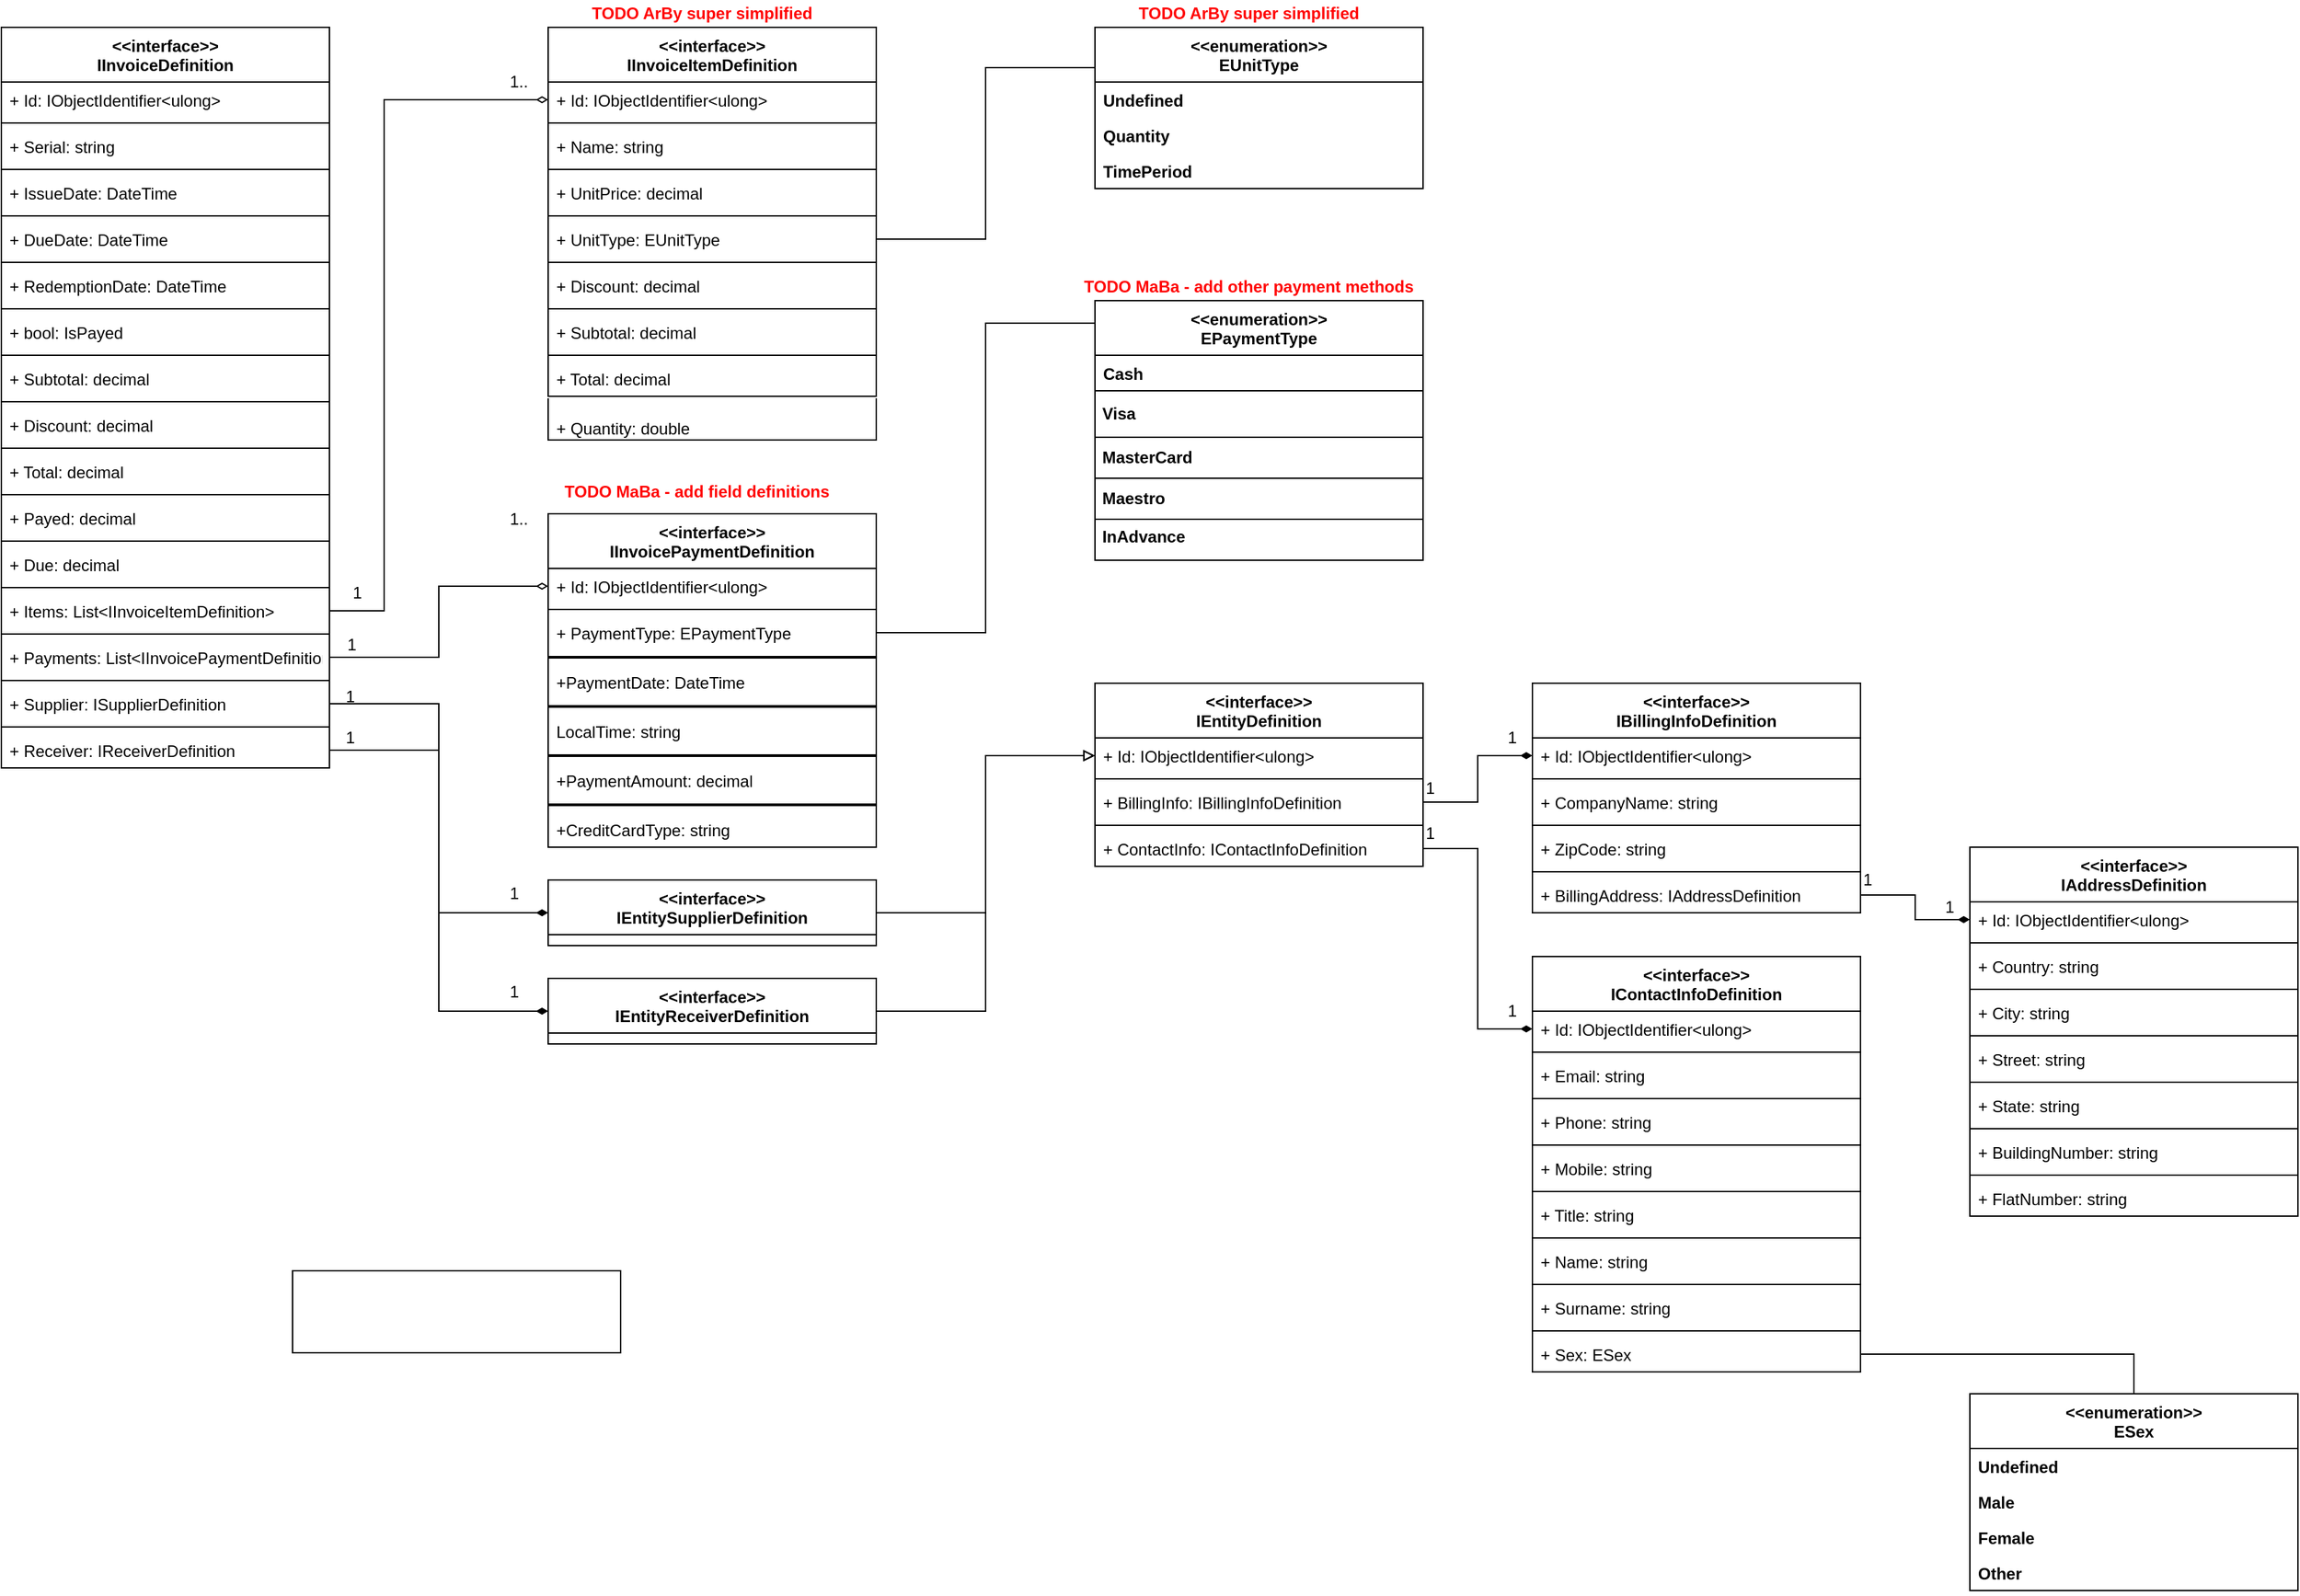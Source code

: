 <mxfile version="12.3.8" type="device" pages="1"><diagram id="HTCyNAuGH1eSI3Pylx6V" name="Page-1"><mxGraphModel dx="1422" dy="794" grid="1" gridSize="10" guides="1" tooltips="1" connect="1" arrows="1" fold="1" page="1" pageScale="1" pageWidth="827" pageHeight="1169" math="0" shadow="0"><root><mxCell id="0"/><mxCell id="1" parent="0"/><mxCell id="UdGlU49zSVN7wdz5FkX1-1" value="&lt;&lt;interface&gt;&gt;&#10;IInvoiceDefinition" style="swimlane;fontStyle=1;align=center;verticalAlign=top;childLayout=stackLayout;horizontal=1;startSize=40;horizontalStack=0;resizeParent=1;resizeParentMax=0;resizeLast=0;collapsible=1;marginBottom=0;" parent="1" vertex="1"><mxGeometry x="80" y="80" width="240" height="542" as="geometry"/></mxCell><mxCell id="UdGlU49zSVN7wdz5FkX1-2" value="+ Id: IObjectIdentifier&lt;ulong&gt;" style="text;strokeColor=none;fillColor=none;align=left;verticalAlign=top;spacingLeft=4;spacingRight=4;overflow=hidden;rotatable=0;points=[[0,0.5],[1,0.5]];portConstraint=eastwest;" parent="UdGlU49zSVN7wdz5FkX1-1" vertex="1"><mxGeometry y="40" width="240" height="26" as="geometry"/></mxCell><mxCell id="UdGlU49zSVN7wdz5FkX1-3" value="" style="line;strokeWidth=1;fillColor=none;align=left;verticalAlign=middle;spacingTop=-1;spacingLeft=3;spacingRight=3;rotatable=0;labelPosition=right;points=[];portConstraint=eastwest;" parent="UdGlU49zSVN7wdz5FkX1-1" vertex="1"><mxGeometry y="66" width="240" height="8" as="geometry"/></mxCell><mxCell id="UdGlU49zSVN7wdz5FkX1-4" value="+ Serial: string" style="text;strokeColor=none;fillColor=none;align=left;verticalAlign=top;spacingLeft=4;spacingRight=4;overflow=hidden;rotatable=0;points=[[0,0.5],[1,0.5]];portConstraint=eastwest;" parent="UdGlU49zSVN7wdz5FkX1-1" vertex="1"><mxGeometry y="74" width="240" height="26" as="geometry"/></mxCell><mxCell id="UdGlU49zSVN7wdz5FkX1-8" value="" style="line;strokeWidth=1;fillColor=none;align=left;verticalAlign=middle;spacingTop=-1;spacingLeft=3;spacingRight=3;rotatable=0;labelPosition=right;points=[];portConstraint=eastwest;" parent="UdGlU49zSVN7wdz5FkX1-1" vertex="1"><mxGeometry y="100" width="240" height="8" as="geometry"/></mxCell><mxCell id="UdGlU49zSVN7wdz5FkX1-7" value="+ IssueDate: DateTime" style="text;strokeColor=none;fillColor=none;align=left;verticalAlign=top;spacingLeft=4;spacingRight=4;overflow=hidden;rotatable=0;points=[[0,0.5],[1,0.5]];portConstraint=eastwest;" parent="UdGlU49zSVN7wdz5FkX1-1" vertex="1"><mxGeometry y="108" width="240" height="26" as="geometry"/></mxCell><mxCell id="UdGlU49zSVN7wdz5FkX1-9" value="" style="line;strokeWidth=1;fillColor=none;align=left;verticalAlign=middle;spacingTop=-1;spacingLeft=3;spacingRight=3;rotatable=0;labelPosition=right;points=[];portConstraint=eastwest;" parent="UdGlU49zSVN7wdz5FkX1-1" vertex="1"><mxGeometry y="134" width="240" height="8" as="geometry"/></mxCell><mxCell id="UdGlU49zSVN7wdz5FkX1-10" value="+ DueDate: DateTime" style="text;strokeColor=none;fillColor=none;align=left;verticalAlign=top;spacingLeft=4;spacingRight=4;overflow=hidden;rotatable=0;points=[[0,0.5],[1,0.5]];portConstraint=eastwest;" parent="UdGlU49zSVN7wdz5FkX1-1" vertex="1"><mxGeometry y="142" width="240" height="26" as="geometry"/></mxCell><mxCell id="UdGlU49zSVN7wdz5FkX1-11" value="" style="line;strokeWidth=1;fillColor=none;align=left;verticalAlign=middle;spacingTop=-1;spacingLeft=3;spacingRight=3;rotatable=0;labelPosition=right;points=[];portConstraint=eastwest;" parent="UdGlU49zSVN7wdz5FkX1-1" vertex="1"><mxGeometry y="168" width="240" height="8" as="geometry"/></mxCell><mxCell id="UdGlU49zSVN7wdz5FkX1-12" value="+ RedemptionDate: DateTime" style="text;strokeColor=none;fillColor=none;align=left;verticalAlign=top;spacingLeft=4;spacingRight=4;overflow=hidden;rotatable=0;points=[[0,0.5],[1,0.5]];portConstraint=eastwest;" parent="UdGlU49zSVN7wdz5FkX1-1" vertex="1"><mxGeometry y="176" width="240" height="26" as="geometry"/></mxCell><mxCell id="UdGlU49zSVN7wdz5FkX1-13" value="" style="line;strokeWidth=1;fillColor=none;align=left;verticalAlign=middle;spacingTop=-1;spacingLeft=3;spacingRight=3;rotatable=0;labelPosition=right;points=[];portConstraint=eastwest;" parent="UdGlU49zSVN7wdz5FkX1-1" vertex="1"><mxGeometry y="202" width="240" height="8" as="geometry"/></mxCell><mxCell id="UdGlU49zSVN7wdz5FkX1-14" value="+ bool: IsPayed" style="text;strokeColor=none;fillColor=none;align=left;verticalAlign=top;spacingLeft=4;spacingRight=4;overflow=hidden;rotatable=0;points=[[0,0.5],[1,0.5]];portConstraint=eastwest;" parent="UdGlU49zSVN7wdz5FkX1-1" vertex="1"><mxGeometry y="210" width="240" height="26" as="geometry"/></mxCell><mxCell id="UdGlU49zSVN7wdz5FkX1-15" value="" style="line;strokeWidth=1;fillColor=none;align=left;verticalAlign=middle;spacingTop=-1;spacingLeft=3;spacingRight=3;rotatable=0;labelPosition=right;points=[];portConstraint=eastwest;" parent="UdGlU49zSVN7wdz5FkX1-1" vertex="1"><mxGeometry y="236" width="240" height="8" as="geometry"/></mxCell><mxCell id="UdGlU49zSVN7wdz5FkX1-16" value="+ Subtotal: decimal" style="text;strokeColor=none;fillColor=none;align=left;verticalAlign=top;spacingLeft=4;spacingRight=4;overflow=hidden;rotatable=0;points=[[0,0.5],[1,0.5]];portConstraint=eastwest;" parent="UdGlU49zSVN7wdz5FkX1-1" vertex="1"><mxGeometry y="244" width="240" height="26" as="geometry"/></mxCell><mxCell id="UdGlU49zSVN7wdz5FkX1-17" value="" style="line;strokeWidth=1;fillColor=none;align=left;verticalAlign=middle;spacingTop=-1;spacingLeft=3;spacingRight=3;rotatable=0;labelPosition=right;points=[];portConstraint=eastwest;" parent="UdGlU49zSVN7wdz5FkX1-1" vertex="1"><mxGeometry y="270" width="240" height="8" as="geometry"/></mxCell><mxCell id="UdGlU49zSVN7wdz5FkX1-32" value="+ Discount: decimal" style="text;strokeColor=none;fillColor=none;align=left;verticalAlign=top;spacingLeft=4;spacingRight=4;overflow=hidden;rotatable=0;points=[[0,0.5],[1,0.5]];portConstraint=eastwest;" parent="UdGlU49zSVN7wdz5FkX1-1" vertex="1"><mxGeometry y="278" width="240" height="26" as="geometry"/></mxCell><mxCell id="UdGlU49zSVN7wdz5FkX1-31" value="" style="line;strokeWidth=1;fillColor=none;align=left;verticalAlign=middle;spacingTop=-1;spacingLeft=3;spacingRight=3;rotatable=0;labelPosition=right;points=[];portConstraint=eastwest;" parent="UdGlU49zSVN7wdz5FkX1-1" vertex="1"><mxGeometry y="304" width="240" height="8" as="geometry"/></mxCell><mxCell id="UdGlU49zSVN7wdz5FkX1-18" value="+ Total: decimal" style="text;strokeColor=none;fillColor=none;align=left;verticalAlign=top;spacingLeft=4;spacingRight=4;overflow=hidden;rotatable=0;points=[[0,0.5],[1,0.5]];portConstraint=eastwest;" parent="UdGlU49zSVN7wdz5FkX1-1" vertex="1"><mxGeometry y="312" width="240" height="26" as="geometry"/></mxCell><mxCell id="UdGlU49zSVN7wdz5FkX1-19" value="" style="line;strokeWidth=1;fillColor=none;align=left;verticalAlign=middle;spacingTop=-1;spacingLeft=3;spacingRight=3;rotatable=0;labelPosition=right;points=[];portConstraint=eastwest;" parent="UdGlU49zSVN7wdz5FkX1-1" vertex="1"><mxGeometry y="338" width="240" height="8" as="geometry"/></mxCell><mxCell id="UdGlU49zSVN7wdz5FkX1-20" value="+ Payed: decimal" style="text;strokeColor=none;fillColor=none;align=left;verticalAlign=top;spacingLeft=4;spacingRight=4;overflow=hidden;rotatable=0;points=[[0,0.5],[1,0.5]];portConstraint=eastwest;" parent="UdGlU49zSVN7wdz5FkX1-1" vertex="1"><mxGeometry y="346" width="240" height="26" as="geometry"/></mxCell><mxCell id="UdGlU49zSVN7wdz5FkX1-21" value="" style="line;strokeWidth=1;fillColor=none;align=left;verticalAlign=middle;spacingTop=-1;spacingLeft=3;spacingRight=3;rotatable=0;labelPosition=right;points=[];portConstraint=eastwest;" parent="UdGlU49zSVN7wdz5FkX1-1" vertex="1"><mxGeometry y="372" width="240" height="8" as="geometry"/></mxCell><mxCell id="UdGlU49zSVN7wdz5FkX1-22" value="+ Due: decimal" style="text;strokeColor=none;fillColor=none;align=left;verticalAlign=top;spacingLeft=4;spacingRight=4;overflow=hidden;rotatable=0;points=[[0,0.5],[1,0.5]];portConstraint=eastwest;" parent="UdGlU49zSVN7wdz5FkX1-1" vertex="1"><mxGeometry y="380" width="240" height="26" as="geometry"/></mxCell><mxCell id="UdGlU49zSVN7wdz5FkX1-23" value="" style="line;strokeWidth=1;fillColor=none;align=left;verticalAlign=middle;spacingTop=-1;spacingLeft=3;spacingRight=3;rotatable=0;labelPosition=right;points=[];portConstraint=eastwest;" parent="UdGlU49zSVN7wdz5FkX1-1" vertex="1"><mxGeometry y="406" width="240" height="8" as="geometry"/></mxCell><mxCell id="UdGlU49zSVN7wdz5FkX1-24" value="+ Items: List&lt;IInvoiceItemDefinition&gt;" style="text;strokeColor=none;fillColor=none;align=left;verticalAlign=top;spacingLeft=4;spacingRight=4;overflow=hidden;rotatable=0;points=[[0,0.5],[1,0.5]];portConstraint=eastwest;" parent="UdGlU49zSVN7wdz5FkX1-1" vertex="1"><mxGeometry y="414" width="240" height="26" as="geometry"/></mxCell><mxCell id="UdGlU49zSVN7wdz5FkX1-25" value="" style="line;strokeWidth=1;fillColor=none;align=left;verticalAlign=middle;spacingTop=-1;spacingLeft=3;spacingRight=3;rotatable=0;labelPosition=right;points=[];portConstraint=eastwest;" parent="UdGlU49zSVN7wdz5FkX1-1" vertex="1"><mxGeometry y="440" width="240" height="8" as="geometry"/></mxCell><mxCell id="UdGlU49zSVN7wdz5FkX1-26" value="+ Payments: List&lt;IInvoicePaymentDefinition&gt;" style="text;strokeColor=none;fillColor=none;align=left;verticalAlign=top;spacingLeft=4;spacingRight=4;overflow=hidden;rotatable=0;points=[[0,0.5],[1,0.5]];portConstraint=eastwest;" parent="UdGlU49zSVN7wdz5FkX1-1" vertex="1"><mxGeometry y="448" width="240" height="26" as="geometry"/></mxCell><mxCell id="UdGlU49zSVN7wdz5FkX1-27" value="" style="line;strokeWidth=1;fillColor=none;align=left;verticalAlign=middle;spacingTop=-1;spacingLeft=3;spacingRight=3;rotatable=0;labelPosition=right;points=[];portConstraint=eastwest;" parent="UdGlU49zSVN7wdz5FkX1-1" vertex="1"><mxGeometry y="474" width="240" height="8" as="geometry"/></mxCell><mxCell id="UdGlU49zSVN7wdz5FkX1-28" value="+ Supplier: ISupplierDefinition" style="text;strokeColor=none;fillColor=none;align=left;verticalAlign=top;spacingLeft=4;spacingRight=4;overflow=hidden;rotatable=0;points=[[0,0.5],[1,0.5]];portConstraint=eastwest;" parent="UdGlU49zSVN7wdz5FkX1-1" vertex="1"><mxGeometry y="482" width="240" height="26" as="geometry"/></mxCell><mxCell id="UdGlU49zSVN7wdz5FkX1-29" value="" style="line;strokeWidth=1;fillColor=none;align=left;verticalAlign=middle;spacingTop=-1;spacingLeft=3;spacingRight=3;rotatable=0;labelPosition=right;points=[];portConstraint=eastwest;" parent="UdGlU49zSVN7wdz5FkX1-1" vertex="1"><mxGeometry y="508" width="240" height="8" as="geometry"/></mxCell><mxCell id="UdGlU49zSVN7wdz5FkX1-30" value="+ Receiver: IReceiverDefinition" style="text;strokeColor=none;fillColor=none;align=left;verticalAlign=top;spacingLeft=4;spacingRight=4;overflow=hidden;rotatable=0;points=[[0,0.5],[1,0.5]];portConstraint=eastwest;" parent="UdGlU49zSVN7wdz5FkX1-1" vertex="1"><mxGeometry y="516" width="240" height="26" as="geometry"/></mxCell><mxCell id="UdGlU49zSVN7wdz5FkX1-33" value="&lt;&lt;interface&gt;&gt;&#10;IInvoiceItemDefinition" style="swimlane;fontStyle=1;align=center;verticalAlign=top;childLayout=stackLayout;horizontal=1;startSize=40;horizontalStack=0;resizeParent=1;resizeParentMax=0;resizeLast=0;collapsible=1;marginBottom=0;" parent="1" vertex="1"><mxGeometry x="480" y="80" width="240" height="270" as="geometry"/></mxCell><mxCell id="UdGlU49zSVN7wdz5FkX1-34" value="+ Id: IObjectIdentifier&lt;ulong&gt;" style="text;strokeColor=none;fillColor=none;align=left;verticalAlign=top;spacingLeft=4;spacingRight=4;overflow=hidden;rotatable=0;points=[[0,0.5],[1,0.5]];portConstraint=eastwest;" parent="UdGlU49zSVN7wdz5FkX1-33" vertex="1"><mxGeometry y="40" width="240" height="26" as="geometry"/></mxCell><mxCell id="UdGlU49zSVN7wdz5FkX1-35" value="" style="line;strokeWidth=1;fillColor=none;align=left;verticalAlign=middle;spacingTop=-1;spacingLeft=3;spacingRight=3;rotatable=0;labelPosition=right;points=[];portConstraint=eastwest;" parent="UdGlU49zSVN7wdz5FkX1-33" vertex="1"><mxGeometry y="66" width="240" height="8" as="geometry"/></mxCell><mxCell id="UdGlU49zSVN7wdz5FkX1-36" value="+ Name: string" style="text;strokeColor=none;fillColor=none;align=left;verticalAlign=top;spacingLeft=4;spacingRight=4;overflow=hidden;rotatable=0;points=[[0,0.5],[1,0.5]];portConstraint=eastwest;" parent="UdGlU49zSVN7wdz5FkX1-33" vertex="1"><mxGeometry y="74" width="240" height="26" as="geometry"/></mxCell><mxCell id="UdGlU49zSVN7wdz5FkX1-37" value="" style="line;strokeWidth=1;fillColor=none;align=left;verticalAlign=middle;spacingTop=-1;spacingLeft=3;spacingRight=3;rotatable=0;labelPosition=right;points=[];portConstraint=eastwest;" parent="UdGlU49zSVN7wdz5FkX1-33" vertex="1"><mxGeometry y="100" width="240" height="8" as="geometry"/></mxCell><mxCell id="UdGlU49zSVN7wdz5FkX1-38" value="+ UnitPrice: decimal" style="text;strokeColor=none;fillColor=none;align=left;verticalAlign=top;spacingLeft=4;spacingRight=4;overflow=hidden;rotatable=0;points=[[0,0.5],[1,0.5]];portConstraint=eastwest;" parent="UdGlU49zSVN7wdz5FkX1-33" vertex="1"><mxGeometry y="108" width="240" height="26" as="geometry"/></mxCell><mxCell id="UdGlU49zSVN7wdz5FkX1-75" value="" style="line;strokeWidth=1;fillColor=none;align=left;verticalAlign=middle;spacingTop=-1;spacingLeft=3;spacingRight=3;rotatable=0;labelPosition=right;points=[];portConstraint=eastwest;" parent="UdGlU49zSVN7wdz5FkX1-33" vertex="1"><mxGeometry y="134" width="240" height="8" as="geometry"/></mxCell><mxCell id="UdGlU49zSVN7wdz5FkX1-76" value="+ UnitType: EUnitType" style="text;strokeColor=none;fillColor=none;align=left;verticalAlign=top;spacingLeft=4;spacingRight=4;overflow=hidden;rotatable=0;points=[[0,0.5],[1,0.5]];portConstraint=eastwest;" parent="UdGlU49zSVN7wdz5FkX1-33" vertex="1"><mxGeometry y="142" width="240" height="26" as="geometry"/></mxCell><mxCell id="UdGlU49zSVN7wdz5FkX1-39" value="" style="line;strokeWidth=1;fillColor=none;align=left;verticalAlign=middle;spacingTop=-1;spacingLeft=3;spacingRight=3;rotatable=0;labelPosition=right;points=[];portConstraint=eastwest;" parent="UdGlU49zSVN7wdz5FkX1-33" vertex="1"><mxGeometry y="168" width="240" height="8" as="geometry"/></mxCell><mxCell id="UdGlU49zSVN7wdz5FkX1-40" value="+ Discount: decimal" style="text;strokeColor=none;fillColor=none;align=left;verticalAlign=top;spacingLeft=4;spacingRight=4;overflow=hidden;rotatable=0;points=[[0,0.5],[1,0.5]];portConstraint=eastwest;" parent="UdGlU49zSVN7wdz5FkX1-33" vertex="1"><mxGeometry y="176" width="240" height="26" as="geometry"/></mxCell><mxCell id="UdGlU49zSVN7wdz5FkX1-41" value="" style="line;strokeWidth=1;fillColor=none;align=left;verticalAlign=middle;spacingTop=-1;spacingLeft=3;spacingRight=3;rotatable=0;labelPosition=right;points=[];portConstraint=eastwest;" parent="UdGlU49zSVN7wdz5FkX1-33" vertex="1"><mxGeometry y="202" width="240" height="8" as="geometry"/></mxCell><mxCell id="UdGlU49zSVN7wdz5FkX1-42" value="+ Subtotal: decimal" style="text;strokeColor=none;fillColor=none;align=left;verticalAlign=top;spacingLeft=4;spacingRight=4;overflow=hidden;rotatable=0;points=[[0,0.5],[1,0.5]];portConstraint=eastwest;" parent="UdGlU49zSVN7wdz5FkX1-33" vertex="1"><mxGeometry y="210" width="240" height="26" as="geometry"/></mxCell><mxCell id="UdGlU49zSVN7wdz5FkX1-43" value="" style="line;strokeWidth=1;fillColor=none;align=left;verticalAlign=middle;spacingTop=-1;spacingLeft=3;spacingRight=3;rotatable=0;labelPosition=right;points=[];portConstraint=eastwest;" parent="UdGlU49zSVN7wdz5FkX1-33" vertex="1"><mxGeometry y="236" width="240" height="8" as="geometry"/></mxCell><mxCell id="UdGlU49zSVN7wdz5FkX1-44" value="+ Total: decimal" style="text;strokeColor=none;fillColor=none;align=left;verticalAlign=top;spacingLeft=4;spacingRight=4;overflow=hidden;rotatable=0;points=[[0,0.5],[1,0.5]];portConstraint=eastwest;" parent="UdGlU49zSVN7wdz5FkX1-33" vertex="1"><mxGeometry y="244" width="240" height="26" as="geometry"/></mxCell><mxCell id="UdGlU49zSVN7wdz5FkX1-63" value="&lt;&lt;interface&gt;&gt;&#10;IInvoicePaymentDefinition" style="swimlane;fontStyle=1;align=center;verticalAlign=top;childLayout=stackLayout;horizontal=1;startSize=40;horizontalStack=0;resizeParent=1;resizeParentMax=0;resizeLast=0;collapsible=1;marginBottom=0;" parent="1" vertex="1"><mxGeometry x="480" y="436" width="240" height="244" as="geometry"><mxRectangle x="480" y="380" width="250" height="40" as="alternateBounds"/></mxGeometry></mxCell><mxCell id="UdGlU49zSVN7wdz5FkX1-64" value="+ Id: IObjectIdentifier&lt;ulong&gt;" style="text;strokeColor=none;fillColor=none;align=left;verticalAlign=top;spacingLeft=4;spacingRight=4;overflow=hidden;rotatable=0;points=[[0,0.5],[1,0.5]];portConstraint=eastwest;" parent="UdGlU49zSVN7wdz5FkX1-63" vertex="1"><mxGeometry y="40" width="240" height="26" as="geometry"/></mxCell><mxCell id="UdGlU49zSVN7wdz5FkX1-73" value="" style="line;strokeWidth=1;fillColor=none;align=left;verticalAlign=middle;spacingTop=-1;spacingLeft=3;spacingRight=3;rotatable=0;labelPosition=right;points=[];portConstraint=eastwest;" parent="UdGlU49zSVN7wdz5FkX1-63" vertex="1"><mxGeometry y="66" width="240" height="8" as="geometry"/></mxCell><mxCell id="UdGlU49zSVN7wdz5FkX1-74" value="+ PaymentType: EPaymentType" style="text;strokeColor=none;fillColor=none;align=left;verticalAlign=top;spacingLeft=4;spacingRight=4;overflow=hidden;rotatable=0;points=[[0,0.5],[1,0.5]];portConstraint=eastwest;" parent="UdGlU49zSVN7wdz5FkX1-63" vertex="1"><mxGeometry y="74" width="240" height="26" as="geometry"/></mxCell><mxCell id="7f6WUjHrPYqHodbErlxK-23" value="" style="line;strokeWidth=2;html=1;fillColor=none;gradientColor=none;align=left;" parent="UdGlU49zSVN7wdz5FkX1-63" vertex="1"><mxGeometry y="100" width="240" height="10" as="geometry"/></mxCell><mxCell id="7f6WUjHrPYqHodbErlxK-17" value="+PaymentDate: DateTime" style="text;strokeColor=none;fillColor=none;align=left;verticalAlign=top;spacingLeft=4;spacingRight=4;overflow=hidden;rotatable=0;points=[[0,0.5],[1,0.5]];portConstraint=eastwest;" parent="UdGlU49zSVN7wdz5FkX1-63" vertex="1"><mxGeometry y="110" width="240" height="26" as="geometry"/></mxCell><mxCell id="7f6WUjHrPYqHodbErlxK-24" value="" style="line;strokeWidth=2;html=1;fillColor=none;gradientColor=none;align=left;" parent="UdGlU49zSVN7wdz5FkX1-63" vertex="1"><mxGeometry y="136" width="240" height="10" as="geometry"/></mxCell><mxCell id="7f6WUjHrPYqHodbErlxK-18" value="LocalTime: string" style="text;strokeColor=none;fillColor=none;align=left;verticalAlign=top;spacingLeft=4;spacingRight=4;overflow=hidden;rotatable=0;points=[[0,0.5],[1,0.5]];portConstraint=eastwest;" parent="UdGlU49zSVN7wdz5FkX1-63" vertex="1"><mxGeometry y="146" width="240" height="26" as="geometry"/></mxCell><mxCell id="7f6WUjHrPYqHodbErlxK-25" value="" style="line;strokeWidth=2;html=1;fillColor=none;gradientColor=none;align=left;" parent="UdGlU49zSVN7wdz5FkX1-63" vertex="1"><mxGeometry y="172" width="240" height="10" as="geometry"/></mxCell><mxCell id="7f6WUjHrPYqHodbErlxK-19" value="+PaymentAmount: decimal" style="text;strokeColor=none;fillColor=none;align=left;verticalAlign=top;spacingLeft=4;spacingRight=4;overflow=hidden;rotatable=0;points=[[0,0.5],[1,0.5]];portConstraint=eastwest;" parent="UdGlU49zSVN7wdz5FkX1-63" vertex="1"><mxGeometry y="182" width="240" height="26" as="geometry"/></mxCell><mxCell id="7f6WUjHrPYqHodbErlxK-26" value="" style="line;strokeWidth=2;html=1;fillColor=none;gradientColor=none;align=left;" parent="UdGlU49zSVN7wdz5FkX1-63" vertex="1"><mxGeometry y="208" width="240" height="10" as="geometry"/></mxCell><mxCell id="7f6WUjHrPYqHodbErlxK-20" value="+CreditCardType: string" style="text;strokeColor=none;fillColor=none;align=left;verticalAlign=top;spacingLeft=4;spacingRight=4;overflow=hidden;rotatable=0;points=[[0,0.5],[1,0.5]];portConstraint=eastwest;" parent="UdGlU49zSVN7wdz5FkX1-63" vertex="1"><mxGeometry y="218" width="240" height="26" as="geometry"/></mxCell><mxCell id="UdGlU49zSVN7wdz5FkX1-85" value="&lt;&lt;enumeration&gt;&gt;&#10;EUnitType" style="swimlane;fontStyle=1;align=center;verticalAlign=top;childLayout=stackLayout;horizontal=1;startSize=40;horizontalStack=0;resizeParent=1;resizeParentMax=0;resizeLast=0;collapsible=1;marginBottom=0;" parent="1" vertex="1"><mxGeometry x="880" y="80" width="240" height="118" as="geometry"/></mxCell><mxCell id="UdGlU49zSVN7wdz5FkX1-86" value="Undefined" style="text;strokeColor=none;fillColor=none;align=left;verticalAlign=top;spacingLeft=4;spacingRight=4;overflow=hidden;rotatable=0;points=[[0,0.5],[1,0.5]];portConstraint=eastwest;fontStyle=1" parent="UdGlU49zSVN7wdz5FkX1-85" vertex="1"><mxGeometry y="40" width="240" height="26" as="geometry"/></mxCell><mxCell id="UdGlU49zSVN7wdz5FkX1-99" value="Quantity" style="text;strokeColor=none;fillColor=none;align=left;verticalAlign=top;spacingLeft=4;spacingRight=4;overflow=hidden;rotatable=0;points=[[0,0.5],[1,0.5]];portConstraint=eastwest;fontStyle=1" parent="UdGlU49zSVN7wdz5FkX1-85" vertex="1"><mxGeometry y="66" width="240" height="26" as="geometry"/></mxCell><mxCell id="UdGlU49zSVN7wdz5FkX1-100" value="TimePeriod" style="text;strokeColor=none;fillColor=none;align=left;verticalAlign=top;spacingLeft=4;spacingRight=4;overflow=hidden;rotatable=0;points=[[0,0.5],[1,0.5]];portConstraint=eastwest;fontStyle=1" parent="UdGlU49zSVN7wdz5FkX1-85" vertex="1"><mxGeometry y="92" width="240" height="26" as="geometry"/></mxCell><mxCell id="UdGlU49zSVN7wdz5FkX1-101" value="&lt;b&gt;&lt;font color=&quot;#ff0000&quot;&gt;TODO ArBy super simplified&lt;/font&gt;&lt;/b&gt;" style="text;html=1;resizable=0;points=[];autosize=1;align=left;verticalAlign=top;spacingTop=-4;" parent="1" vertex="1"><mxGeometry x="510" y="60" width="180" height="20" as="geometry"/></mxCell><mxCell id="UdGlU49zSVN7wdz5FkX1-103" value="&lt;b&gt;&lt;font color=&quot;#ff0000&quot;&gt;TODO ArBy super simplified&lt;/font&gt;&lt;/b&gt;" style="text;html=1;resizable=0;points=[];autosize=1;align=left;verticalAlign=top;spacingTop=-4;" parent="1" vertex="1"><mxGeometry x="910" y="60" width="180" height="20" as="geometry"/></mxCell><mxCell id="UdGlU49zSVN7wdz5FkX1-104" style="edgeStyle=orthogonalEdgeStyle;rounded=0;orthogonalLoop=1;jettySize=auto;html=1;exitX=1;exitY=0.5;exitDx=0;exitDy=0;endArrow=none;endFill=0;entryX=0;entryY=0.25;entryDx=0;entryDy=0;" parent="1" source="UdGlU49zSVN7wdz5FkX1-76" target="UdGlU49zSVN7wdz5FkX1-85" edge="1"><mxGeometry relative="1" as="geometry"><mxPoint x="930" y="280" as="targetPoint"/></mxGeometry></mxCell><mxCell id="UdGlU49zSVN7wdz5FkX1-105" style="edgeStyle=orthogonalEdgeStyle;rounded=0;orthogonalLoop=1;jettySize=auto;html=1;exitX=1;exitY=0.5;exitDx=0;exitDy=0;endArrow=diamondThin;endFill=0;entryX=0;entryY=0.5;entryDx=0;entryDy=0;" parent="1" source="UdGlU49zSVN7wdz5FkX1-24" target="UdGlU49zSVN7wdz5FkX1-34" edge="1"><mxGeometry relative="1" as="geometry"><mxPoint x="400" y="140" as="targetPoint"/><Array as="points"><mxPoint x="360" y="507"/><mxPoint x="360" y="133"/></Array></mxGeometry></mxCell><mxCell id="UdGlU49zSVN7wdz5FkX1-106" value="1" style="text;html=1;resizable=0;points=[];align=center;verticalAlign=middle;labelBackgroundColor=#ffffff;" parent="UdGlU49zSVN7wdz5FkX1-105" vertex="1" connectable="0"><mxGeometry x="-0.948" y="-1" relative="1" as="geometry"><mxPoint x="6" y="-14.5" as="offset"/></mxGeometry></mxCell><mxCell id="UdGlU49zSVN7wdz5FkX1-107" value="1.." style="text;html=1;resizable=0;points=[];autosize=1;align=left;verticalAlign=top;spacingTop=-4;" parent="1" vertex="1"><mxGeometry x="450" y="110" width="30" height="20" as="geometry"/></mxCell><mxCell id="UdGlU49zSVN7wdz5FkX1-108" value="&lt;&lt;enumeration&gt;&gt;&#10;EPaymentType" style="swimlane;fontStyle=1;align=center;verticalAlign=top;childLayout=stackLayout;horizontal=1;startSize=40;horizontalStack=0;resizeParent=1;resizeParentMax=0;resizeLast=0;collapsible=1;marginBottom=0;" parent="1" vertex="1"><mxGeometry x="880" y="280" width="240" height="66" as="geometry"/></mxCell><mxCell id="UdGlU49zSVN7wdz5FkX1-109" value="Cash" style="text;strokeColor=none;fillColor=none;align=left;verticalAlign=top;spacingLeft=4;spacingRight=4;overflow=hidden;rotatable=0;points=[[0,0.5],[1,0.5]];portConstraint=eastwest;fontStyle=1" parent="UdGlU49zSVN7wdz5FkX1-108" vertex="1"><mxGeometry y="40" width="240" height="26" as="geometry"/></mxCell><mxCell id="UdGlU49zSVN7wdz5FkX1-112" value="&lt;font color=&quot;#ff0000&quot;&gt;&lt;b&gt;TODO MaBa - add other payment methods&lt;/b&gt;&lt;/font&gt;" style="text;html=1;resizable=0;points=[];autosize=1;align=left;verticalAlign=top;spacingTop=-4;" parent="1" vertex="1"><mxGeometry x="870" y="260" width="260" height="20" as="geometry"/></mxCell><mxCell id="UdGlU49zSVN7wdz5FkX1-113" style="edgeStyle=orthogonalEdgeStyle;rounded=0;orthogonalLoop=1;jettySize=auto;html=1;exitX=1;exitY=0.5;exitDx=0;exitDy=0;endArrow=none;endFill=0;entryX=0;entryY=0.25;entryDx=0;entryDy=0;" parent="1" source="UdGlU49zSVN7wdz5FkX1-74" target="UdGlU49zSVN7wdz5FkX1-108" edge="1"><mxGeometry relative="1" as="geometry"><mxPoint x="730" y="245" as="sourcePoint"/><mxPoint x="890" y="120" as="targetPoint"/></mxGeometry></mxCell><mxCell id="UdGlU49zSVN7wdz5FkX1-114" style="edgeStyle=orthogonalEdgeStyle;rounded=0;orthogonalLoop=1;jettySize=auto;html=1;exitX=1;exitY=0.5;exitDx=0;exitDy=0;entryX=0;entryY=0.5;entryDx=0;entryDy=0;endArrow=diamondThin;endFill=0;" parent="1" source="UdGlU49zSVN7wdz5FkX1-26" target="UdGlU49zSVN7wdz5FkX1-64" edge="1"><mxGeometry relative="1" as="geometry"/></mxCell><mxCell id="UdGlU49zSVN7wdz5FkX1-116" value="1" style="text;html=1;resizable=0;points=[];align=center;verticalAlign=middle;labelBackgroundColor=#ffffff;" parent="1" vertex="1" connectable="0"><mxGeometry x="329.857" y="549.786" as="geometry"><mxPoint x="6" y="-18.5" as="offset"/></mxGeometry></mxCell><mxCell id="UdGlU49zSVN7wdz5FkX1-117" value="1.." style="text;html=1;resizable=0;points=[];autosize=1;align=left;verticalAlign=top;spacingTop=-4;" parent="1" vertex="1"><mxGeometry x="450" y="430" width="30" height="20" as="geometry"/></mxCell><mxCell id="UdGlU49zSVN7wdz5FkX1-123" value="&lt;font color=&quot;#ff0000&quot;&gt;&lt;b&gt;TODO MaBa - add field definitions&lt;/b&gt;&lt;/font&gt;" style="text;html=1;resizable=0;points=[];autosize=1;align=left;verticalAlign=top;spacingTop=-4;" parent="1" vertex="1"><mxGeometry x="490" y="410" width="210" height="20" as="geometry"/></mxCell><mxCell id="Jn_-gj_Ocvs_PYW5C9Cd-37" style="edgeStyle=orthogonalEdgeStyle;rounded=0;orthogonalLoop=1;jettySize=auto;html=1;exitX=1;exitY=0.5;exitDx=0;exitDy=0;entryX=0;entryY=0.5;entryDx=0;entryDy=0;endArrow=block;endFill=0;startArrow=none;startFill=0;" parent="1" source="Jn_-gj_Ocvs_PYW5C9Cd-1" target="Jn_-gj_Ocvs_PYW5C9Cd-18" edge="1"><mxGeometry relative="1" as="geometry"/></mxCell><mxCell id="Jn_-gj_Ocvs_PYW5C9Cd-1" value="&lt;&lt;interface&gt;&gt;&#10;IEntitySupplierDefinition" style="swimlane;fontStyle=1;align=center;verticalAlign=top;childLayout=stackLayout;horizontal=1;startSize=40;horizontalStack=0;resizeParent=1;resizeParentMax=0;resizeLast=0;collapsible=1;marginBottom=0;" parent="1" vertex="1"><mxGeometry x="480" y="704" width="240" height="48" as="geometry"/></mxCell><mxCell id="Jn_-gj_Ocvs_PYW5C9Cd-38" style="edgeStyle=orthogonalEdgeStyle;rounded=0;orthogonalLoop=1;jettySize=auto;html=1;exitX=1;exitY=0.5;exitDx=0;exitDy=0;endArrow=block;endFill=0;startArrow=none;startFill=0;entryX=0;entryY=0.5;entryDx=0;entryDy=0;" parent="1" source="Jn_-gj_Ocvs_PYW5C9Cd-15" target="Jn_-gj_Ocvs_PYW5C9Cd-18" edge="1"><mxGeometry relative="1" as="geometry"><mxPoint x="780" y="760" as="targetPoint"/></mxGeometry></mxCell><mxCell id="Jn_-gj_Ocvs_PYW5C9Cd-15" value="&lt;&lt;interface&gt;&gt;&#10;IEntityReceiverDefinition" style="swimlane;fontStyle=1;align=center;verticalAlign=top;childLayout=stackLayout;horizontal=1;startSize=40;horizontalStack=0;resizeParent=1;resizeParentMax=0;resizeLast=0;collapsible=1;marginBottom=0;" parent="1" vertex="1"><mxGeometry x="480" y="776" width="240" height="48" as="geometry"/></mxCell><mxCell id="Jn_-gj_Ocvs_PYW5C9Cd-17" value="&lt;&lt;interface&gt;&gt;&#10;IEntityDefinition" style="swimlane;fontStyle=1;align=center;verticalAlign=top;childLayout=stackLayout;horizontal=1;startSize=40;horizontalStack=0;resizeParent=1;resizeParentMax=0;resizeLast=0;collapsible=1;marginBottom=0;" parent="1" vertex="1"><mxGeometry x="880" y="560" width="240" height="134" as="geometry"/></mxCell><mxCell id="Jn_-gj_Ocvs_PYW5C9Cd-18" value="+ Id: IObjectIdentifier&lt;ulong&gt;" style="text;strokeColor=none;fillColor=none;align=left;verticalAlign=top;spacingLeft=4;spacingRight=4;overflow=hidden;rotatable=0;points=[[0,0.5],[1,0.5]];portConstraint=eastwest;" parent="Jn_-gj_Ocvs_PYW5C9Cd-17" vertex="1"><mxGeometry y="40" width="240" height="26" as="geometry"/></mxCell><mxCell id="Jn_-gj_Ocvs_PYW5C9Cd-19" value="" style="line;strokeWidth=1;fillColor=none;align=left;verticalAlign=middle;spacingTop=-1;spacingLeft=3;spacingRight=3;rotatable=0;labelPosition=right;points=[];portConstraint=eastwest;" parent="Jn_-gj_Ocvs_PYW5C9Cd-17" vertex="1"><mxGeometry y="66" width="240" height="8" as="geometry"/></mxCell><mxCell id="Jn_-gj_Ocvs_PYW5C9Cd-20" value="+ BillingInfo: IBillingInfoDefinition" style="text;strokeColor=none;fillColor=none;align=left;verticalAlign=top;spacingLeft=4;spacingRight=4;overflow=hidden;rotatable=0;points=[[0,0.5],[1,0.5]];portConstraint=eastwest;" parent="Jn_-gj_Ocvs_PYW5C9Cd-17" vertex="1"><mxGeometry y="74" width="240" height="26" as="geometry"/></mxCell><mxCell id="Jn_-gj_Ocvs_PYW5C9Cd-21" value="" style="line;strokeWidth=1;fillColor=none;align=left;verticalAlign=middle;spacingTop=-1;spacingLeft=3;spacingRight=3;rotatable=0;labelPosition=right;points=[];portConstraint=eastwest;" parent="Jn_-gj_Ocvs_PYW5C9Cd-17" vertex="1"><mxGeometry y="100" width="240" height="8" as="geometry"/></mxCell><mxCell id="Jn_-gj_Ocvs_PYW5C9Cd-22" value="+ ContactInfo: IContactInfoDefinition" style="text;strokeColor=none;fillColor=none;align=left;verticalAlign=top;spacingLeft=4;spacingRight=4;overflow=hidden;rotatable=0;points=[[0,0.5],[1,0.5]];portConstraint=eastwest;" parent="Jn_-gj_Ocvs_PYW5C9Cd-17" vertex="1"><mxGeometry y="108" width="240" height="26" as="geometry"/></mxCell><mxCell id="Jn_-gj_Ocvs_PYW5C9Cd-31" style="edgeStyle=orthogonalEdgeStyle;rounded=0;orthogonalLoop=1;jettySize=auto;html=1;exitX=1;exitY=0.5;exitDx=0;exitDy=0;entryX=0;entryY=0.5;entryDx=0;entryDy=0;endArrow=diamondThin;endFill=1;" parent="1" source="UdGlU49zSVN7wdz5FkX1-28" target="Jn_-gj_Ocvs_PYW5C9Cd-1" edge="1"><mxGeometry relative="1" as="geometry"/></mxCell><mxCell id="Jn_-gj_Ocvs_PYW5C9Cd-32" style="edgeStyle=orthogonalEdgeStyle;rounded=0;orthogonalLoop=1;jettySize=auto;html=1;exitX=1;exitY=0.5;exitDx=0;exitDy=0;entryX=0;entryY=0.5;entryDx=0;entryDy=0;endArrow=diamondThin;endFill=1;" parent="1" source="UdGlU49zSVN7wdz5FkX1-30" target="Jn_-gj_Ocvs_PYW5C9Cd-15" edge="1"><mxGeometry relative="1" as="geometry"/></mxCell><mxCell id="Jn_-gj_Ocvs_PYW5C9Cd-33" value="1" style="text;html=1;resizable=0;points=[];autosize=1;align=left;verticalAlign=top;spacingTop=-4;" parent="1" vertex="1"><mxGeometry x="330" y="560" width="20" height="20" as="geometry"/></mxCell><mxCell id="Jn_-gj_Ocvs_PYW5C9Cd-34" value="1" style="text;html=1;resizable=0;points=[];autosize=1;align=left;verticalAlign=top;spacingTop=-4;" parent="1" vertex="1"><mxGeometry x="450" y="704" width="20" height="20" as="geometry"/></mxCell><mxCell id="Jn_-gj_Ocvs_PYW5C9Cd-35" value="1" style="text;html=1;resizable=0;points=[];autosize=1;align=left;verticalAlign=top;spacingTop=-4;" parent="1" vertex="1"><mxGeometry x="330" y="590" width="20" height="20" as="geometry"/></mxCell><mxCell id="Jn_-gj_Ocvs_PYW5C9Cd-36" value="1" style="text;html=1;resizable=0;points=[];autosize=1;align=left;verticalAlign=top;spacingTop=-4;" parent="1" vertex="1"><mxGeometry x="450" y="776" width="20" height="20" as="geometry"/></mxCell><mxCell id="Jn_-gj_Ocvs_PYW5C9Cd-39" value="&lt;&lt;interface&gt;&gt;&#10;IBillingInfoDefinition" style="swimlane;fontStyle=1;align=center;verticalAlign=top;childLayout=stackLayout;horizontal=1;startSize=40;horizontalStack=0;resizeParent=1;resizeParentMax=0;resizeLast=0;collapsible=1;marginBottom=0;" parent="1" vertex="1"><mxGeometry x="1200" y="560" width="240" height="168" as="geometry"/></mxCell><mxCell id="Jn_-gj_Ocvs_PYW5C9Cd-40" value="+ Id: IObjectIdentifier&lt;ulong&gt;" style="text;strokeColor=none;fillColor=none;align=left;verticalAlign=top;spacingLeft=4;spacingRight=4;overflow=hidden;rotatable=0;points=[[0,0.5],[1,0.5]];portConstraint=eastwest;" parent="Jn_-gj_Ocvs_PYW5C9Cd-39" vertex="1"><mxGeometry y="40" width="240" height="26" as="geometry"/></mxCell><mxCell id="Jn_-gj_Ocvs_PYW5C9Cd-41" value="" style="line;strokeWidth=1;fillColor=none;align=left;verticalAlign=middle;spacingTop=-1;spacingLeft=3;spacingRight=3;rotatable=0;labelPosition=right;points=[];portConstraint=eastwest;" parent="Jn_-gj_Ocvs_PYW5C9Cd-39" vertex="1"><mxGeometry y="66" width="240" height="8" as="geometry"/></mxCell><mxCell id="Jn_-gj_Ocvs_PYW5C9Cd-42" value="+ CompanyName: string" style="text;strokeColor=none;fillColor=none;align=left;verticalAlign=top;spacingLeft=4;spacingRight=4;overflow=hidden;rotatable=0;points=[[0,0.5],[1,0.5]];portConstraint=eastwest;" parent="Jn_-gj_Ocvs_PYW5C9Cd-39" vertex="1"><mxGeometry y="74" width="240" height="26" as="geometry"/></mxCell><mxCell id="Jn_-gj_Ocvs_PYW5C9Cd-43" value="" style="line;strokeWidth=1;fillColor=none;align=left;verticalAlign=middle;spacingTop=-1;spacingLeft=3;spacingRight=3;rotatable=0;labelPosition=right;points=[];portConstraint=eastwest;" parent="Jn_-gj_Ocvs_PYW5C9Cd-39" vertex="1"><mxGeometry y="100" width="240" height="8" as="geometry"/></mxCell><mxCell id="Jn_-gj_Ocvs_PYW5C9Cd-44" value="+ ZipCode: string" style="text;strokeColor=none;fillColor=none;align=left;verticalAlign=top;spacingLeft=4;spacingRight=4;overflow=hidden;rotatable=0;points=[[0,0.5],[1,0.5]];portConstraint=eastwest;" parent="Jn_-gj_Ocvs_PYW5C9Cd-39" vertex="1"><mxGeometry y="108" width="240" height="26" as="geometry"/></mxCell><mxCell id="Jn_-gj_Ocvs_PYW5C9Cd-56" value="" style="line;strokeWidth=1;fillColor=none;align=left;verticalAlign=middle;spacingTop=-1;spacingLeft=3;spacingRight=3;rotatable=0;labelPosition=right;points=[];portConstraint=eastwest;" parent="Jn_-gj_Ocvs_PYW5C9Cd-39" vertex="1"><mxGeometry y="134" width="240" height="8" as="geometry"/></mxCell><mxCell id="Jn_-gj_Ocvs_PYW5C9Cd-57" value="+ BillingAddress: IAddressDefinition" style="text;strokeColor=none;fillColor=none;align=left;verticalAlign=top;spacingLeft=4;spacingRight=4;overflow=hidden;rotatable=0;points=[[0,0.5],[1,0.5]];portConstraint=eastwest;" parent="Jn_-gj_Ocvs_PYW5C9Cd-39" vertex="1"><mxGeometry y="142" width="240" height="26" as="geometry"/></mxCell><mxCell id="Jn_-gj_Ocvs_PYW5C9Cd-45" value="&lt;&lt;interface&gt;&gt;&#10;IContactInfoDefinition" style="swimlane;fontStyle=1;align=center;verticalAlign=top;childLayout=stackLayout;horizontal=1;startSize=40;horizontalStack=0;resizeParent=1;resizeParentMax=0;resizeLast=0;collapsible=1;marginBottom=0;" parent="1" vertex="1"><mxGeometry x="1200" y="760" width="240" height="304" as="geometry"/></mxCell><mxCell id="Jn_-gj_Ocvs_PYW5C9Cd-46" value="+ Id: IObjectIdentifier&lt;ulong&gt;" style="text;strokeColor=none;fillColor=none;align=left;verticalAlign=top;spacingLeft=4;spacingRight=4;overflow=hidden;rotatable=0;points=[[0,0.5],[1,0.5]];portConstraint=eastwest;" parent="Jn_-gj_Ocvs_PYW5C9Cd-45" vertex="1"><mxGeometry y="40" width="240" height="26" as="geometry"/></mxCell><mxCell id="Jn_-gj_Ocvs_PYW5C9Cd-47" value="" style="line;strokeWidth=1;fillColor=none;align=left;verticalAlign=middle;spacingTop=-1;spacingLeft=3;spacingRight=3;rotatable=0;labelPosition=right;points=[];portConstraint=eastwest;" parent="Jn_-gj_Ocvs_PYW5C9Cd-45" vertex="1"><mxGeometry y="66" width="240" height="8" as="geometry"/></mxCell><mxCell id="Jn_-gj_Ocvs_PYW5C9Cd-48" value="+ Email: string" style="text;strokeColor=none;fillColor=none;align=left;verticalAlign=top;spacingLeft=4;spacingRight=4;overflow=hidden;rotatable=0;points=[[0,0.5],[1,0.5]];portConstraint=eastwest;" parent="Jn_-gj_Ocvs_PYW5C9Cd-45" vertex="1"><mxGeometry y="74" width="240" height="26" as="geometry"/></mxCell><mxCell id="Jn_-gj_Ocvs_PYW5C9Cd-62" value="" style="line;strokeWidth=1;fillColor=none;align=left;verticalAlign=middle;spacingTop=-1;spacingLeft=3;spacingRight=3;rotatable=0;labelPosition=right;points=[];portConstraint=eastwest;" parent="Jn_-gj_Ocvs_PYW5C9Cd-45" vertex="1"><mxGeometry y="100" width="240" height="8" as="geometry"/></mxCell><mxCell id="Jn_-gj_Ocvs_PYW5C9Cd-61" value="+ Phone: string" style="text;strokeColor=none;fillColor=none;align=left;verticalAlign=top;spacingLeft=4;spacingRight=4;overflow=hidden;rotatable=0;points=[[0,0.5],[1,0.5]];portConstraint=eastwest;" parent="Jn_-gj_Ocvs_PYW5C9Cd-45" vertex="1"><mxGeometry y="108" width="240" height="26" as="geometry"/></mxCell><mxCell id="Jn_-gj_Ocvs_PYW5C9Cd-66" value="" style="line;strokeWidth=1;fillColor=none;align=left;verticalAlign=middle;spacingTop=-1;spacingLeft=3;spacingRight=3;rotatable=0;labelPosition=right;points=[];portConstraint=eastwest;" parent="Jn_-gj_Ocvs_PYW5C9Cd-45" vertex="1"><mxGeometry y="134" width="240" height="8" as="geometry"/></mxCell><mxCell id="Jn_-gj_Ocvs_PYW5C9Cd-65" value="+ Mobile: string" style="text;strokeColor=none;fillColor=none;align=left;verticalAlign=top;spacingLeft=4;spacingRight=4;overflow=hidden;rotatable=0;points=[[0,0.5],[1,0.5]];portConstraint=eastwest;" parent="Jn_-gj_Ocvs_PYW5C9Cd-45" vertex="1"><mxGeometry y="142" width="240" height="26" as="geometry"/></mxCell><mxCell id="Jn_-gj_Ocvs_PYW5C9Cd-72" value="" style="line;strokeWidth=1;fillColor=none;align=left;verticalAlign=middle;spacingTop=-1;spacingLeft=3;spacingRight=3;rotatable=0;labelPosition=right;points=[];portConstraint=eastwest;" parent="Jn_-gj_Ocvs_PYW5C9Cd-45" vertex="1"><mxGeometry y="168" width="240" height="8" as="geometry"/></mxCell><mxCell id="Jn_-gj_Ocvs_PYW5C9Cd-71" value="+ Title: string" style="text;strokeColor=none;fillColor=none;align=left;verticalAlign=top;spacingLeft=4;spacingRight=4;overflow=hidden;rotatable=0;points=[[0,0.5],[1,0.5]];portConstraint=eastwest;" parent="Jn_-gj_Ocvs_PYW5C9Cd-45" vertex="1"><mxGeometry y="176" width="240" height="26" as="geometry"/></mxCell><mxCell id="Jn_-gj_Ocvs_PYW5C9Cd-49" value="" style="line;strokeWidth=1;fillColor=none;align=left;verticalAlign=middle;spacingTop=-1;spacingLeft=3;spacingRight=3;rotatable=0;labelPosition=right;points=[];portConstraint=eastwest;" parent="Jn_-gj_Ocvs_PYW5C9Cd-45" vertex="1"><mxGeometry y="202" width="240" height="8" as="geometry"/></mxCell><mxCell id="Jn_-gj_Ocvs_PYW5C9Cd-73" value="+ Name: string" style="text;strokeColor=none;fillColor=none;align=left;verticalAlign=top;spacingLeft=4;spacingRight=4;overflow=hidden;rotatable=0;points=[[0,0.5],[1,0.5]];portConstraint=eastwest;" parent="Jn_-gj_Ocvs_PYW5C9Cd-45" vertex="1"><mxGeometry y="210" width="240" height="26" as="geometry"/></mxCell><mxCell id="Jn_-gj_Ocvs_PYW5C9Cd-74" value="" style="line;strokeWidth=1;fillColor=none;align=left;verticalAlign=middle;spacingTop=-1;spacingLeft=3;spacingRight=3;rotatable=0;labelPosition=right;points=[];portConstraint=eastwest;" parent="Jn_-gj_Ocvs_PYW5C9Cd-45" vertex="1"><mxGeometry y="236" width="240" height="8" as="geometry"/></mxCell><mxCell id="Jn_-gj_Ocvs_PYW5C9Cd-75" value="+ Surname: string" style="text;strokeColor=none;fillColor=none;align=left;verticalAlign=top;spacingLeft=4;spacingRight=4;overflow=hidden;rotatable=0;points=[[0,0.5],[1,0.5]];portConstraint=eastwest;" parent="Jn_-gj_Ocvs_PYW5C9Cd-45" vertex="1"><mxGeometry y="244" width="240" height="26" as="geometry"/></mxCell><mxCell id="Jn_-gj_Ocvs_PYW5C9Cd-76" value="" style="line;strokeWidth=1;fillColor=none;align=left;verticalAlign=middle;spacingTop=-1;spacingLeft=3;spacingRight=3;rotatable=0;labelPosition=right;points=[];portConstraint=eastwest;" parent="Jn_-gj_Ocvs_PYW5C9Cd-45" vertex="1"><mxGeometry y="270" width="240" height="8" as="geometry"/></mxCell><mxCell id="Jn_-gj_Ocvs_PYW5C9Cd-50" value="+ Sex: ESex" style="text;strokeColor=none;fillColor=none;align=left;verticalAlign=top;spacingLeft=4;spacingRight=4;overflow=hidden;rotatable=0;points=[[0,0.5],[1,0.5]];portConstraint=eastwest;" parent="Jn_-gj_Ocvs_PYW5C9Cd-45" vertex="1"><mxGeometry y="278" width="240" height="26" as="geometry"/></mxCell><mxCell id="Jn_-gj_Ocvs_PYW5C9Cd-51" style="edgeStyle=orthogonalEdgeStyle;rounded=0;orthogonalLoop=1;jettySize=auto;html=1;exitX=1;exitY=0.5;exitDx=0;exitDy=0;entryX=0;entryY=0.5;entryDx=0;entryDy=0;startArrow=none;startFill=0;endArrow=diamondThin;endFill=1;" parent="1" source="Jn_-gj_Ocvs_PYW5C9Cd-20" target="Jn_-gj_Ocvs_PYW5C9Cd-40" edge="1"><mxGeometry relative="1" as="geometry"/></mxCell><mxCell id="Jn_-gj_Ocvs_PYW5C9Cd-52" style="edgeStyle=orthogonalEdgeStyle;rounded=0;orthogonalLoop=1;jettySize=auto;html=1;exitX=1;exitY=0.5;exitDx=0;exitDy=0;entryX=0;entryY=0.5;entryDx=0;entryDy=0;startArrow=none;startFill=0;endArrow=diamondThin;endFill=1;" parent="1" source="Jn_-gj_Ocvs_PYW5C9Cd-22" target="Jn_-gj_Ocvs_PYW5C9Cd-46" edge="1"><mxGeometry relative="1" as="geometry"/></mxCell><mxCell id="Jn_-gj_Ocvs_PYW5C9Cd-78" value="&lt;&lt;enumeration&gt;&gt;&#10;ESex" style="swimlane;fontStyle=1;align=center;verticalAlign=top;childLayout=stackLayout;horizontal=1;startSize=40;horizontalStack=0;resizeParent=1;resizeParentMax=0;resizeLast=0;collapsible=1;marginBottom=0;" parent="1" vertex="1"><mxGeometry x="1520" y="1080" width="240" height="144" as="geometry"/></mxCell><mxCell id="Jn_-gj_Ocvs_PYW5C9Cd-79" value="Undefined" style="text;strokeColor=none;fillColor=none;align=left;verticalAlign=top;spacingLeft=4;spacingRight=4;overflow=hidden;rotatable=0;points=[[0,0.5],[1,0.5]];portConstraint=eastwest;fontStyle=1" parent="Jn_-gj_Ocvs_PYW5C9Cd-78" vertex="1"><mxGeometry y="40" width="240" height="26" as="geometry"/></mxCell><mxCell id="Jn_-gj_Ocvs_PYW5C9Cd-80" value="Male" style="text;strokeColor=none;fillColor=none;align=left;verticalAlign=top;spacingLeft=4;spacingRight=4;overflow=hidden;rotatable=0;points=[[0,0.5],[1,0.5]];portConstraint=eastwest;fontStyle=1" parent="Jn_-gj_Ocvs_PYW5C9Cd-78" vertex="1"><mxGeometry y="66" width="240" height="26" as="geometry"/></mxCell><mxCell id="Jn_-gj_Ocvs_PYW5C9Cd-81" value="Female" style="text;strokeColor=none;fillColor=none;align=left;verticalAlign=top;spacingLeft=4;spacingRight=4;overflow=hidden;rotatable=0;points=[[0,0.5],[1,0.5]];portConstraint=eastwest;fontStyle=1" parent="Jn_-gj_Ocvs_PYW5C9Cd-78" vertex="1"><mxGeometry y="92" width="240" height="26" as="geometry"/></mxCell><mxCell id="Jn_-gj_Ocvs_PYW5C9Cd-82" value="Other" style="text;strokeColor=none;fillColor=none;align=left;verticalAlign=top;spacingLeft=4;spacingRight=4;overflow=hidden;rotatable=0;points=[[0,0.5],[1,0.5]];portConstraint=eastwest;fontStyle=1" parent="Jn_-gj_Ocvs_PYW5C9Cd-78" vertex="1"><mxGeometry y="118" width="240" height="26" as="geometry"/></mxCell><mxCell id="Jn_-gj_Ocvs_PYW5C9Cd-83" style="edgeStyle=orthogonalEdgeStyle;rounded=0;orthogonalLoop=1;jettySize=auto;html=1;exitX=1;exitY=0.5;exitDx=0;exitDy=0;entryX=0.5;entryY=0;entryDx=0;entryDy=0;startArrow=none;startFill=0;endArrow=none;endFill=0;" parent="1" source="Jn_-gj_Ocvs_PYW5C9Cd-50" target="Jn_-gj_Ocvs_PYW5C9Cd-78" edge="1"><mxGeometry relative="1" as="geometry"/></mxCell><mxCell id="Jn_-gj_Ocvs_PYW5C9Cd-84" value="&lt;&lt;interface&gt;&gt;&#10;IAddressDefinition" style="swimlane;fontStyle=1;align=center;verticalAlign=top;childLayout=stackLayout;horizontal=1;startSize=40;horizontalStack=0;resizeParent=1;resizeParentMax=0;resizeLast=0;collapsible=1;marginBottom=0;" parent="1" vertex="1"><mxGeometry x="1520" y="680" width="240" height="270" as="geometry"/></mxCell><mxCell id="Jn_-gj_Ocvs_PYW5C9Cd-85" value="+ Id: IObjectIdentifier&lt;ulong&gt;" style="text;strokeColor=none;fillColor=none;align=left;verticalAlign=top;spacingLeft=4;spacingRight=4;overflow=hidden;rotatable=0;points=[[0,0.5],[1,0.5]];portConstraint=eastwest;" parent="Jn_-gj_Ocvs_PYW5C9Cd-84" vertex="1"><mxGeometry y="40" width="240" height="26" as="geometry"/></mxCell><mxCell id="Jn_-gj_Ocvs_PYW5C9Cd-86" value="" style="line;strokeWidth=1;fillColor=none;align=left;verticalAlign=middle;spacingTop=-1;spacingLeft=3;spacingRight=3;rotatable=0;labelPosition=right;points=[];portConstraint=eastwest;" parent="Jn_-gj_Ocvs_PYW5C9Cd-84" vertex="1"><mxGeometry y="66" width="240" height="8" as="geometry"/></mxCell><mxCell id="Jn_-gj_Ocvs_PYW5C9Cd-87" value="+ Country: string" style="text;strokeColor=none;fillColor=none;align=left;verticalAlign=top;spacingLeft=4;spacingRight=4;overflow=hidden;rotatable=0;points=[[0,0.5],[1,0.5]];portConstraint=eastwest;" parent="Jn_-gj_Ocvs_PYW5C9Cd-84" vertex="1"><mxGeometry y="74" width="240" height="26" as="geometry"/></mxCell><mxCell id="Jn_-gj_Ocvs_PYW5C9Cd-107" value="" style="line;strokeWidth=1;fillColor=none;align=left;verticalAlign=middle;spacingTop=-1;spacingLeft=3;spacingRight=3;rotatable=0;labelPosition=right;points=[];portConstraint=eastwest;" parent="Jn_-gj_Ocvs_PYW5C9Cd-84" vertex="1"><mxGeometry y="100" width="240" height="8" as="geometry"/></mxCell><mxCell id="Jn_-gj_Ocvs_PYW5C9Cd-106" value="+ City: string" style="text;strokeColor=none;fillColor=none;align=left;verticalAlign=top;spacingLeft=4;spacingRight=4;overflow=hidden;rotatable=0;points=[[0,0.5],[1,0.5]];portConstraint=eastwest;" parent="Jn_-gj_Ocvs_PYW5C9Cd-84" vertex="1"><mxGeometry y="108" width="240" height="26" as="geometry"/></mxCell><mxCell id="Jn_-gj_Ocvs_PYW5C9Cd-88" value="" style="line;strokeWidth=1;fillColor=none;align=left;verticalAlign=middle;spacingTop=-1;spacingLeft=3;spacingRight=3;rotatable=0;labelPosition=right;points=[];portConstraint=eastwest;" parent="Jn_-gj_Ocvs_PYW5C9Cd-84" vertex="1"><mxGeometry y="134" width="240" height="8" as="geometry"/></mxCell><mxCell id="Jn_-gj_Ocvs_PYW5C9Cd-89" value="+ Street: string" style="text;strokeColor=none;fillColor=none;align=left;verticalAlign=top;spacingLeft=4;spacingRight=4;overflow=hidden;rotatable=0;points=[[0,0.5],[1,0.5]];portConstraint=eastwest;" parent="Jn_-gj_Ocvs_PYW5C9Cd-84" vertex="1"><mxGeometry y="142" width="240" height="26" as="geometry"/></mxCell><mxCell id="Jn_-gj_Ocvs_PYW5C9Cd-90" value="" style="line;strokeWidth=1;fillColor=none;align=left;verticalAlign=middle;spacingTop=-1;spacingLeft=3;spacingRight=3;rotatable=0;labelPosition=right;points=[];portConstraint=eastwest;" parent="Jn_-gj_Ocvs_PYW5C9Cd-84" vertex="1"><mxGeometry y="168" width="240" height="8" as="geometry"/></mxCell><mxCell id="Jn_-gj_Ocvs_PYW5C9Cd-100" value="+ State: string" style="text;strokeColor=none;fillColor=none;align=left;verticalAlign=top;spacingLeft=4;spacingRight=4;overflow=hidden;rotatable=0;points=[[0,0.5],[1,0.5]];portConstraint=eastwest;" parent="Jn_-gj_Ocvs_PYW5C9Cd-84" vertex="1"><mxGeometry y="176" width="240" height="26" as="geometry"/></mxCell><mxCell id="Jn_-gj_Ocvs_PYW5C9Cd-101" value="" style="line;strokeWidth=1;fillColor=none;align=left;verticalAlign=middle;spacingTop=-1;spacingLeft=3;spacingRight=3;rotatable=0;labelPosition=right;points=[];portConstraint=eastwest;" parent="Jn_-gj_Ocvs_PYW5C9Cd-84" vertex="1"><mxGeometry y="202" width="240" height="8" as="geometry"/></mxCell><mxCell id="Jn_-gj_Ocvs_PYW5C9Cd-102" value="+ BuildingNumber: string" style="text;strokeColor=none;fillColor=none;align=left;verticalAlign=top;spacingLeft=4;spacingRight=4;overflow=hidden;rotatable=0;points=[[0,0.5],[1,0.5]];portConstraint=eastwest;" parent="Jn_-gj_Ocvs_PYW5C9Cd-84" vertex="1"><mxGeometry y="210" width="240" height="26" as="geometry"/></mxCell><mxCell id="Jn_-gj_Ocvs_PYW5C9Cd-103" value="" style="line;strokeWidth=1;fillColor=none;align=left;verticalAlign=middle;spacingTop=-1;spacingLeft=3;spacingRight=3;rotatable=0;labelPosition=right;points=[];portConstraint=eastwest;" parent="Jn_-gj_Ocvs_PYW5C9Cd-84" vertex="1"><mxGeometry y="236" width="240" height="8" as="geometry"/></mxCell><mxCell id="Jn_-gj_Ocvs_PYW5C9Cd-104" value="+ FlatNumber: string" style="text;strokeColor=none;fillColor=none;align=left;verticalAlign=top;spacingLeft=4;spacingRight=4;overflow=hidden;rotatable=0;points=[[0,0.5],[1,0.5]];portConstraint=eastwest;" parent="Jn_-gj_Ocvs_PYW5C9Cd-84" vertex="1"><mxGeometry y="244" width="240" height="26" as="geometry"/></mxCell><mxCell id="Jn_-gj_Ocvs_PYW5C9Cd-92" value="1" style="text;html=1;resizable=0;points=[];autosize=1;align=left;verticalAlign=top;spacingTop=-4;" parent="1" vertex="1"><mxGeometry x="1120" y="627" width="20" height="20" as="geometry"/></mxCell><mxCell id="Jn_-gj_Ocvs_PYW5C9Cd-93" value="1" style="text;html=1;resizable=0;points=[];autosize=1;align=left;verticalAlign=top;spacingTop=-4;" parent="1" vertex="1"><mxGeometry x="1120" y="660" width="20" height="20" as="geometry"/></mxCell><mxCell id="Jn_-gj_Ocvs_PYW5C9Cd-94" value="1" style="text;html=1;resizable=0;points=[];autosize=1;align=left;verticalAlign=top;spacingTop=-4;" parent="1" vertex="1"><mxGeometry x="1180" y="590" width="20" height="20" as="geometry"/></mxCell><mxCell id="Jn_-gj_Ocvs_PYW5C9Cd-95" value="1" style="text;html=1;resizable=0;points=[];autosize=1;align=left;verticalAlign=top;spacingTop=-4;" parent="1" vertex="1"><mxGeometry x="1180" y="790" width="20" height="20" as="geometry"/></mxCell><mxCell id="Jn_-gj_Ocvs_PYW5C9Cd-96" style="edgeStyle=orthogonalEdgeStyle;rounded=0;orthogonalLoop=1;jettySize=auto;html=1;exitX=1;exitY=0.5;exitDx=0;exitDy=0;entryX=0;entryY=0.5;entryDx=0;entryDy=0;startArrow=none;startFill=0;endArrow=diamondThin;endFill=1;" parent="1" source="Jn_-gj_Ocvs_PYW5C9Cd-57" target="Jn_-gj_Ocvs_PYW5C9Cd-85" edge="1"><mxGeometry relative="1" as="geometry"/></mxCell><mxCell id="Jn_-gj_Ocvs_PYW5C9Cd-97" value="1" style="text;html=1;resizable=0;points=[];autosize=1;align=left;verticalAlign=top;spacingTop=-4;" parent="1" vertex="1"><mxGeometry x="1440" y="694" width="20" height="20" as="geometry"/></mxCell><mxCell id="Jn_-gj_Ocvs_PYW5C9Cd-98" value="1" style="text;html=1;resizable=0;points=[];autosize=1;align=left;verticalAlign=top;spacingTop=-4;" parent="1" vertex="1"><mxGeometry x="1500" y="714" width="20" height="20" as="geometry"/></mxCell><mxCell id="oeVrOrVLsURjIcQldBAQ-9" value="+ Quantity: double" style="text;strokeColor=none;fillColor=none;align=left;verticalAlign=top;spacingLeft=4;spacingRight=4;overflow=hidden;rotatable=0;points=[[0,0.5],[1,0.5]];portConstraint=eastwest;" parent="1" vertex="1"><mxGeometry x="480" y="360" width="240" height="30" as="geometry"/></mxCell><mxCell id="oeVrOrVLsURjIcQldBAQ-19" value="" style="shape=partialRectangle;whiteSpace=wrap;html=1;bottom=1;right=1;left=1;top=0;fillColor=none;routingCenterX=-0.5;" parent="1" vertex="1"><mxGeometry x="480" y="352" width="240" height="30" as="geometry"/></mxCell><mxCell id="uxsArTb0PAjFgMlbFNhR-1" value="" style="rounded=0;whiteSpace=wrap;html=1;" vertex="1" parent="1"><mxGeometry x="293" y="990" width="240" height="60" as="geometry"/></mxCell><mxCell id="uxsArTb0PAjFgMlbFNhR-2" value="&amp;nbsp;Visa" style="shape=partialRectangle;whiteSpace=wrap;html=1;bottom=1;right=1;left=1;top=0;fillColor=none;routingCenterX=-0.5;align=left;fontStyle=1" vertex="1" parent="1"><mxGeometry x="880" y="346" width="240" height="34" as="geometry"/></mxCell><mxCell id="uxsArTb0PAjFgMlbFNhR-3" value="&lt;b&gt;&amp;nbsp;MasterCard&lt;/b&gt;" style="shape=partialRectangle;whiteSpace=wrap;html=1;bottom=1;right=1;left=1;top=0;fillColor=none;routingCenterX=-0.5;align=left;" vertex="1" parent="1"><mxGeometry x="880" y="380" width="240" height="30" as="geometry"/></mxCell><mxCell id="uxsArTb0PAjFgMlbFNhR-4" value="&amp;nbsp;Maestro" style="shape=partialRectangle;whiteSpace=wrap;html=1;bottom=1;right=1;left=1;top=0;fillColor=none;routingCenterX=-0.5;align=left;fontStyle=1" vertex="1" parent="1"><mxGeometry x="880" y="409" width="240" height="31" as="geometry"/></mxCell><mxCell id="uxsArTb0PAjFgMlbFNhR-5" value="&amp;nbsp;InAdvance" style="shape=partialRectangle;whiteSpace=wrap;html=1;bottom=1;right=1;left=1;top=0;fillColor=none;routingCenterX=-0.5;align=left;fontStyle=1" vertex="1" parent="1"><mxGeometry x="880" y="436" width="240" height="34" as="geometry"/></mxCell></root></mxGraphModel></diagram></mxfile>